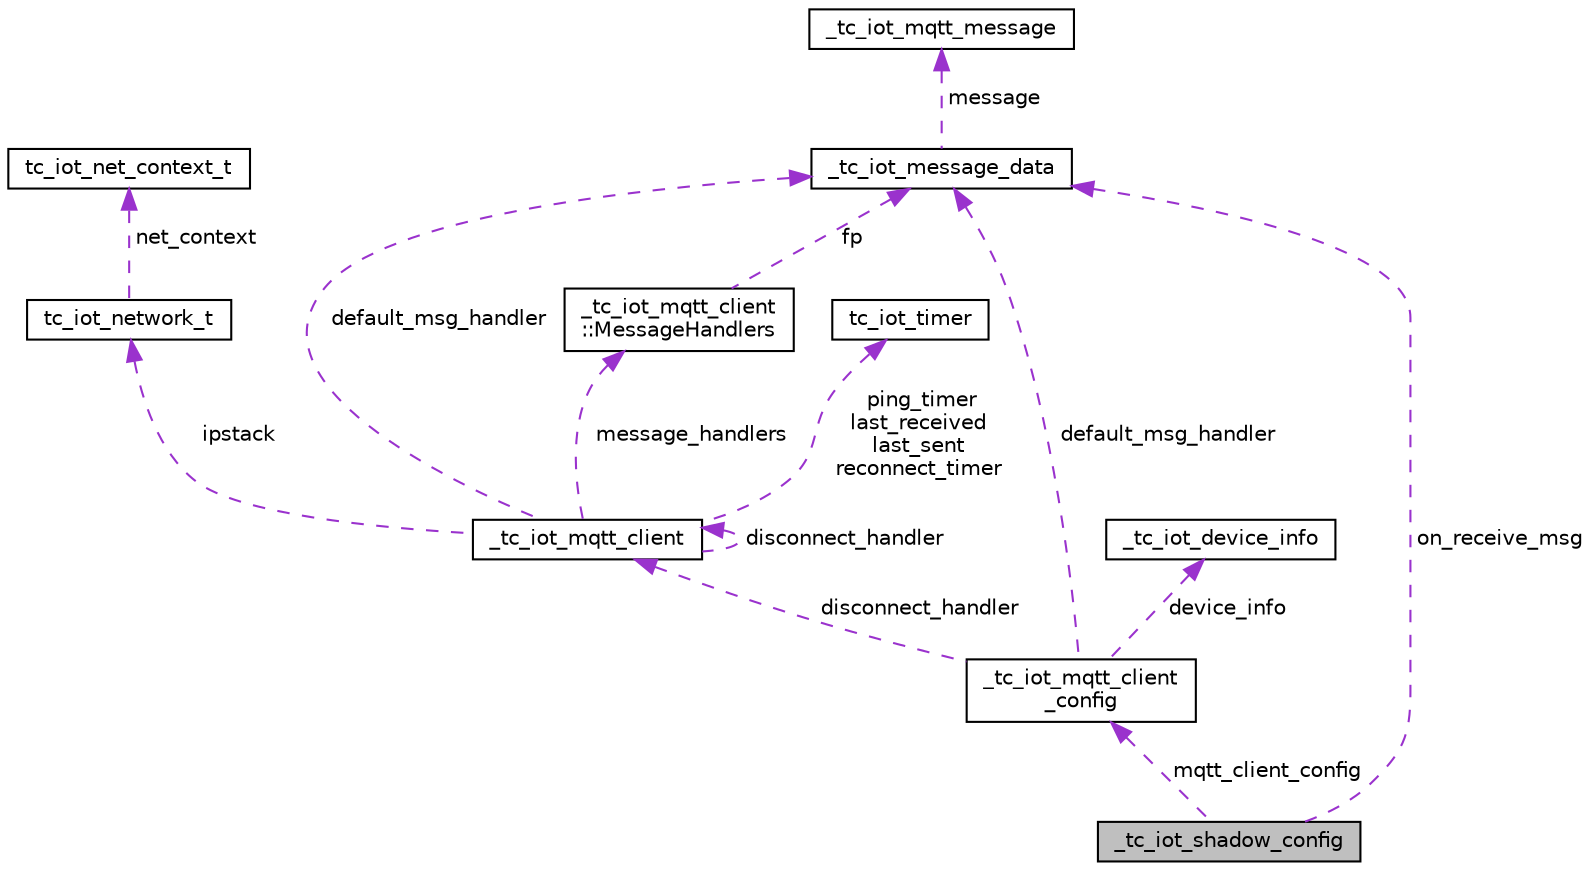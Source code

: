 digraph "_tc_iot_shadow_config"
{
  edge [fontname="Helvetica",fontsize="10",labelfontname="Helvetica",labelfontsize="10"];
  node [fontname="Helvetica",fontsize="10",shape=record];
  Node1 [label="_tc_iot_shadow_config",height=0.2,width=0.4,color="black", fillcolor="grey75", style="filled", fontcolor="black"];
  Node2 -> Node1 [dir="back",color="darkorchid3",fontsize="10",style="dashed",label=" mqtt_client_config" ,fontname="Helvetica"];
  Node2 [label="_tc_iot_mqtt_client\l_config",height=0.2,width=0.4,color="black", fillcolor="white", style="filled",URL="$struct__tc__iot__mqtt__client__config.html",tooltip="MQTT client 客户端配置 "];
  Node3 -> Node2 [dir="back",color="darkorchid3",fontsize="10",style="dashed",label=" disconnect_handler" ,fontname="Helvetica"];
  Node3 [label="_tc_iot_mqtt_client",height=0.2,width=0.4,color="black", fillcolor="white", style="filled",URL="$struct__tc__iot__mqtt__client.html",tooltip="MQTT client 对象结构，保存 MQTT 客户端相关配置、连接状态、 回调处理、时延要求、收发缓存区等信息。 ..."];
  Node3 -> Node3 [dir="back",color="darkorchid3",fontsize="10",style="dashed",label=" disconnect_handler" ,fontname="Helvetica"];
  Node4 -> Node3 [dir="back",color="darkorchid3",fontsize="10",style="dashed",label=" ipstack" ,fontname="Helvetica"];
  Node4 [label="tc_iot_network_t",height=0.2,width=0.4,color="black", fillcolor="white", style="filled",URL="$structtc__iot__network__t.html",tooltip="网络连接对象，包括相关参数及回调函数 "];
  Node5 -> Node4 [dir="back",color="darkorchid3",fontsize="10",style="dashed",label=" net_context" ,fontname="Helvetica"];
  Node5 [label="tc_iot_net_context_t",height=0.2,width=0.4,color="black", fillcolor="white", style="filled",URL="$structtc__iot__net__context__t.html",tooltip="网络连接参数及过程会话数据 "];
  Node6 -> Node3 [dir="back",color="darkorchid3",fontsize="10",style="dashed",label=" message_handlers" ,fontname="Helvetica"];
  Node6 [label="_tc_iot_mqtt_client\l::MessageHandlers",height=0.2,width=0.4,color="black", fillcolor="white", style="filled",URL="$struct__tc__iot__mqtt__client_1_1MessageHandlers.html"];
  Node7 -> Node6 [dir="back",color="darkorchid3",fontsize="10",style="dashed",label=" fp" ,fontname="Helvetica"];
  Node7 [label="_tc_iot_message_data",height=0.2,width=0.4,color="black", fillcolor="white", style="filled",URL="$struct__tc__iot__message__data.html",tooltip="接收到的订阅消息 "];
  Node8 -> Node7 [dir="back",color="darkorchid3",fontsize="10",style="dashed",label=" message" ,fontname="Helvetica"];
  Node8 [label="_tc_iot_mqtt_message",height=0.2,width=0.4,color="black", fillcolor="white", style="filled",URL="$struct__tc__iot__mqtt__message.html",tooltip="MQTT Publis请求消息，头部参数定义(非协议头)，关键参数说明 "];
  Node9 -> Node3 [dir="back",color="darkorchid3",fontsize="10",style="dashed",label=" ping_timer\nlast_received\nlast_sent\nreconnect_timer" ,fontname="Helvetica"];
  Node9 [label="tc_iot_timer",height=0.2,width=0.4,color="black", fillcolor="white", style="filled",URL="$structtc__iot__timer.html"];
  Node7 -> Node3 [dir="back",color="darkorchid3",fontsize="10",style="dashed",label=" default_msg_handler" ,fontname="Helvetica"];
  Node10 -> Node2 [dir="back",color="darkorchid3",fontsize="10",style="dashed",label=" device_info" ,fontname="Helvetica"];
  Node10 [label="_tc_iot_device_info",height=0.2,width=0.4,color="black", fillcolor="white", style="filled",URL="$struct__tc__iot__device__info.html",tooltip="设备信息 "];
  Node7 -> Node2 [dir="back",color="darkorchid3",fontsize="10",style="dashed",label=" default_msg_handler" ,fontname="Helvetica"];
  Node7 -> Node1 [dir="back",color="darkorchid3",fontsize="10",style="dashed",label=" on_receive_msg" ,fontname="Helvetica"];
}
